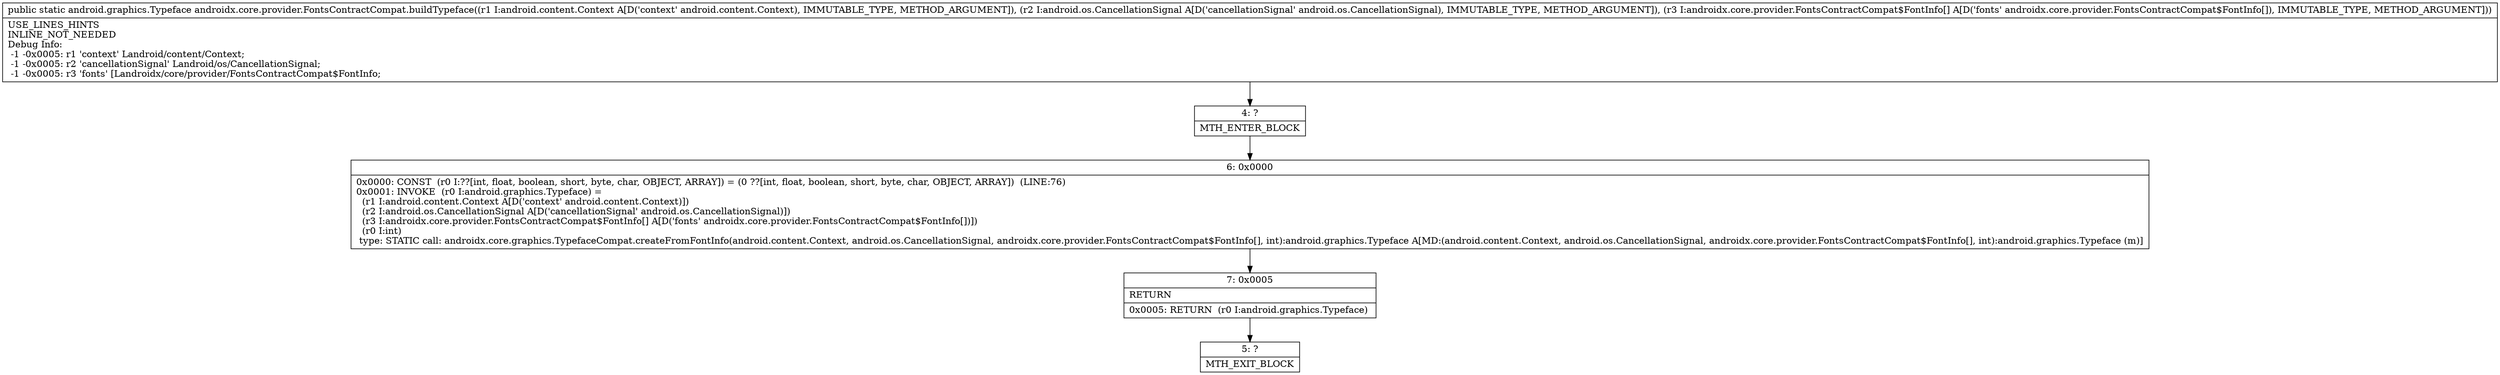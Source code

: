digraph "CFG forandroidx.core.provider.FontsContractCompat.buildTypeface(Landroid\/content\/Context;Landroid\/os\/CancellationSignal;[Landroidx\/core\/provider\/FontsContractCompat$FontInfo;)Landroid\/graphics\/Typeface;" {
Node_4 [shape=record,label="{4\:\ ?|MTH_ENTER_BLOCK\l}"];
Node_6 [shape=record,label="{6\:\ 0x0000|0x0000: CONST  (r0 I:??[int, float, boolean, short, byte, char, OBJECT, ARRAY]) = (0 ??[int, float, boolean, short, byte, char, OBJECT, ARRAY])  (LINE:76)\l0x0001: INVOKE  (r0 I:android.graphics.Typeface) = \l  (r1 I:android.content.Context A[D('context' android.content.Context)])\l  (r2 I:android.os.CancellationSignal A[D('cancellationSignal' android.os.CancellationSignal)])\l  (r3 I:androidx.core.provider.FontsContractCompat$FontInfo[] A[D('fonts' androidx.core.provider.FontsContractCompat$FontInfo[])])\l  (r0 I:int)\l type: STATIC call: androidx.core.graphics.TypefaceCompat.createFromFontInfo(android.content.Context, android.os.CancellationSignal, androidx.core.provider.FontsContractCompat$FontInfo[], int):android.graphics.Typeface A[MD:(android.content.Context, android.os.CancellationSignal, androidx.core.provider.FontsContractCompat$FontInfo[], int):android.graphics.Typeface (m)]\l}"];
Node_7 [shape=record,label="{7\:\ 0x0005|RETURN\l|0x0005: RETURN  (r0 I:android.graphics.Typeface) \l}"];
Node_5 [shape=record,label="{5\:\ ?|MTH_EXIT_BLOCK\l}"];
MethodNode[shape=record,label="{public static android.graphics.Typeface androidx.core.provider.FontsContractCompat.buildTypeface((r1 I:android.content.Context A[D('context' android.content.Context), IMMUTABLE_TYPE, METHOD_ARGUMENT]), (r2 I:android.os.CancellationSignal A[D('cancellationSignal' android.os.CancellationSignal), IMMUTABLE_TYPE, METHOD_ARGUMENT]), (r3 I:androidx.core.provider.FontsContractCompat$FontInfo[] A[D('fonts' androidx.core.provider.FontsContractCompat$FontInfo[]), IMMUTABLE_TYPE, METHOD_ARGUMENT]))  | USE_LINES_HINTS\lINLINE_NOT_NEEDED\lDebug Info:\l  \-1 \-0x0005: r1 'context' Landroid\/content\/Context;\l  \-1 \-0x0005: r2 'cancellationSignal' Landroid\/os\/CancellationSignal;\l  \-1 \-0x0005: r3 'fonts' [Landroidx\/core\/provider\/FontsContractCompat$FontInfo;\l}"];
MethodNode -> Node_4;Node_4 -> Node_6;
Node_6 -> Node_7;
Node_7 -> Node_5;
}

